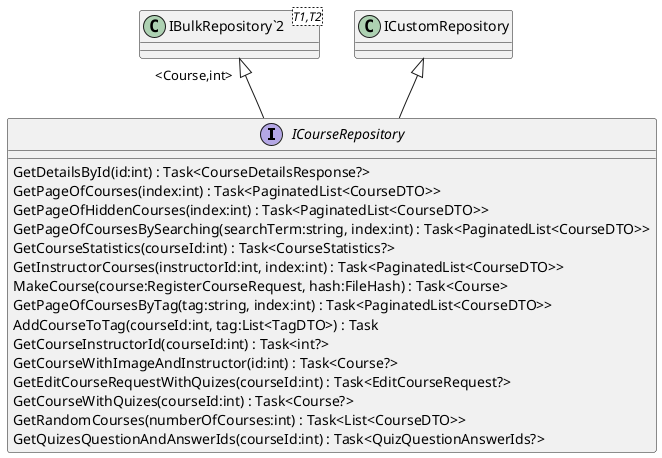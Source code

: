 @startuml
interface ICourseRepository {
    GetDetailsById(id:int) : Task<CourseDetailsResponse?>
    GetPageOfCourses(index:int) : Task<PaginatedList<CourseDTO>>
    GetPageOfHiddenCourses(index:int) : Task<PaginatedList<CourseDTO>>
    GetPageOfCoursesBySearching(searchTerm:string, index:int) : Task<PaginatedList<CourseDTO>>
    GetCourseStatistics(courseId:int) : Task<CourseStatistics?>
    GetInstructorCourses(instructorId:int, index:int) : Task<PaginatedList<CourseDTO>>
    MakeCourse(course:RegisterCourseRequest, hash:FileHash) : Task<Course>
    GetPageOfCoursesByTag(tag:string, index:int) : Task<PaginatedList<CourseDTO>>
    AddCourseToTag(courseId:int, tag:List<TagDTO>) : Task
    GetCourseInstructorId(courseId:int) : Task<int?>
    GetCourseWithImageAndInstructor(id:int) : Task<Course?>
    GetEditCourseRequestWithQuizes(courseId:int) : Task<EditCourseRequest?>
    GetCourseWithQuizes(courseId:int) : Task<Course?>
    GetRandomCourses(numberOfCourses:int) : Task<List<CourseDTO>>
    GetQuizesQuestionAndAnswerIds(courseId:int) : Task<QuizQuestionAnswerIds?>
}
class "IBulkRepository`2"<T1,T2> {
}
"IBulkRepository`2" "<Course,int>" <|-- ICourseRepository
ICustomRepository <|-- ICourseRepository
@enduml
